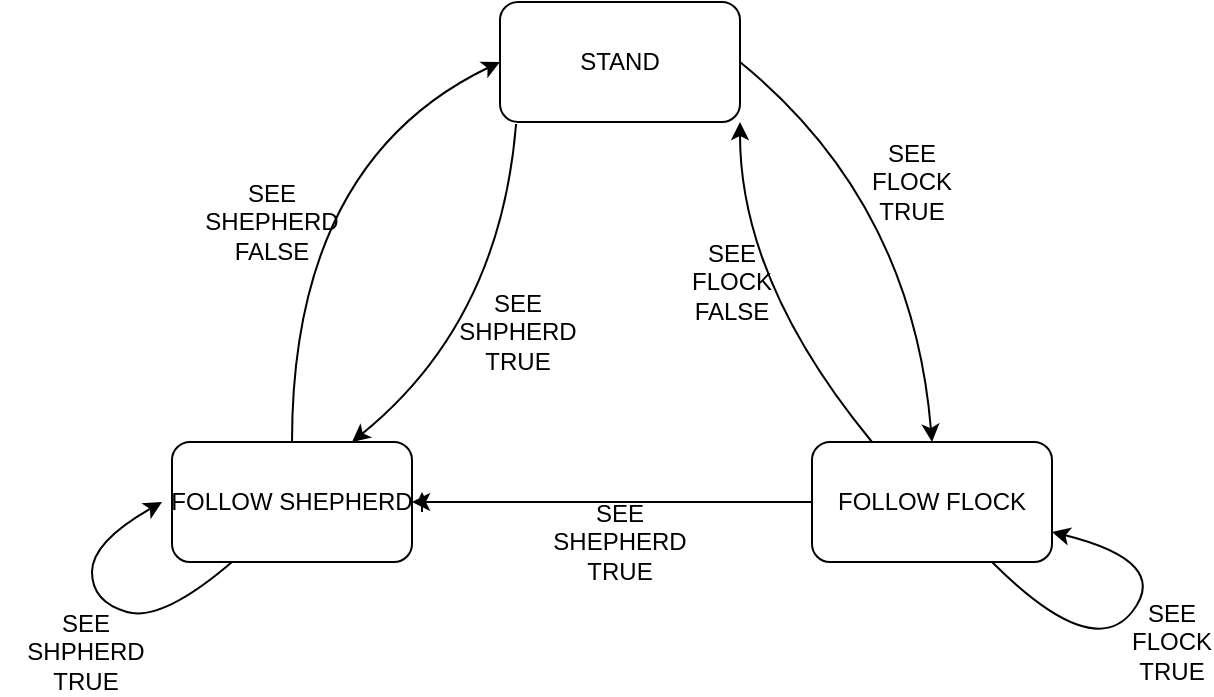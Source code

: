 <mxfile version="13.7.5" type="device"><diagram id="ewvR0jK8yGJAClVOSoCF" name="Page-1"><mxGraphModel dx="868" dy="488" grid="1" gridSize="10" guides="1" tooltips="1" connect="1" arrows="1" fold="1" page="1" pageScale="1" pageWidth="827" pageHeight="1169" math="0" shadow="0"><root><mxCell id="0"/><mxCell id="1" parent="0"/><mxCell id="vZX2aIHDn8Z_chaG0v-z-1" value="" style="rounded=1;whiteSpace=wrap;html=1;" vertex="1" parent="1"><mxGeometry x="354" y="80" width="120" height="60" as="geometry"/></mxCell><mxCell id="vZX2aIHDn8Z_chaG0v-z-2" value="" style="rounded=1;whiteSpace=wrap;html=1;" vertex="1" parent="1"><mxGeometry x="190" y="300" width="120" height="60" as="geometry"/></mxCell><mxCell id="vZX2aIHDn8Z_chaG0v-z-3" value="" style="rounded=1;whiteSpace=wrap;html=1;" vertex="1" parent="1"><mxGeometry x="510" y="300" width="120" height="60" as="geometry"/></mxCell><mxCell id="vZX2aIHDn8Z_chaG0v-z-5" value="STAND" style="text;html=1;strokeColor=none;fillColor=none;align=center;verticalAlign=middle;whiteSpace=wrap;rounded=0;" vertex="1" parent="1"><mxGeometry x="394" y="100" width="40" height="20" as="geometry"/></mxCell><mxCell id="vZX2aIHDn8Z_chaG0v-z-6" value="FOLLOW SHEPHERD" style="text;html=1;strokeColor=none;fillColor=none;align=center;verticalAlign=middle;whiteSpace=wrap;rounded=0;" vertex="1" parent="1"><mxGeometry x="185" y="320" width="130" height="20" as="geometry"/></mxCell><mxCell id="vZX2aIHDn8Z_chaG0v-z-7" value="FOLLOW FLOCK" style="text;html=1;strokeColor=none;fillColor=none;align=center;verticalAlign=middle;whiteSpace=wrap;rounded=0;" vertex="1" parent="1"><mxGeometry x="510" y="320" width="120" height="20" as="geometry"/></mxCell><mxCell id="vZX2aIHDn8Z_chaG0v-z-8" value="" style="endArrow=classic;html=1;entryX=0;entryY=0.5;entryDx=0;entryDy=0;curved=1;exitX=0.5;exitY=0;exitDx=0;exitDy=0;fillColor=#fff2cc;endSize=0;strokeColor=none;" edge="1" parent="1" source="vZX2aIHDn8Z_chaG0v-z-2" target="vZX2aIHDn8Z_chaG0v-z-1"><mxGeometry width="50" height="50" relative="1" as="geometry"><mxPoint x="260" y="210" as="sourcePoint"/><mxPoint x="440" y="210" as="targetPoint"/><Array as="points"><mxPoint x="240" y="240"/><mxPoint x="260" y="170"/><mxPoint x="290" y="150"/></Array></mxGeometry></mxCell><mxCell id="vZX2aIHDn8Z_chaG0v-z-9" value="SEE SHPHERD TRUE" style="text;html=1;strokeColor=none;fillColor=none;align=center;verticalAlign=middle;whiteSpace=wrap;rounded=0;" vertex="1" parent="1"><mxGeometry x="320" y="230" width="86" height="30" as="geometry"/></mxCell><mxCell id="vZX2aIHDn8Z_chaG0v-z-10" value="" style="curved=1;endArrow=classic;html=1;fillColor=#fff2cc;entryX=0;entryY=0.5;entryDx=0;entryDy=0;exitX=0.5;exitY=0;exitDx=0;exitDy=0;" edge="1" parent="1" source="vZX2aIHDn8Z_chaG0v-z-2" target="vZX2aIHDn8Z_chaG0v-z-1"><mxGeometry width="50" height="50" relative="1" as="geometry"><mxPoint x="190" y="500" as="sourcePoint"/><mxPoint x="240" y="450" as="targetPoint"/><Array as="points"><mxPoint x="250" y="160"/></Array></mxGeometry></mxCell><mxCell id="vZX2aIHDn8Z_chaG0v-z-11" value="" style="curved=1;endArrow=classic;html=1;fillColor=#fff2cc;exitX=0.067;exitY=1.017;exitDx=0;exitDy=0;entryX=0.75;entryY=0;entryDx=0;entryDy=0;exitPerimeter=0;" edge="1" parent="1" source="vZX2aIHDn8Z_chaG0v-z-1" target="vZX2aIHDn8Z_chaG0v-z-2"><mxGeometry width="50" height="50" relative="1" as="geometry"><mxPoint x="200" y="490" as="sourcePoint"/><mxPoint x="250" y="440" as="targetPoint"/><Array as="points"><mxPoint x="354" y="240"/></Array></mxGeometry></mxCell><mxCell id="vZX2aIHDn8Z_chaG0v-z-12" style="edgeStyle=none;curved=1;orthogonalLoop=1;jettySize=auto;html=1;exitX=1;exitY=0.75;exitDx=0;exitDy=0;entryX=1;entryY=0.25;entryDx=0;entryDy=0;endSize=0;fillColor=#fff2cc;" edge="1" parent="1" source="vZX2aIHDn8Z_chaG0v-z-6" target="vZX2aIHDn8Z_chaG0v-z-6"><mxGeometry relative="1" as="geometry"/></mxCell><mxCell id="vZX2aIHDn8Z_chaG0v-z-13" value="SEE FLOCK TRUE" style="text;html=1;strokeColor=none;fillColor=none;align=center;verticalAlign=middle;whiteSpace=wrap;rounded=0;" vertex="1" parent="1"><mxGeometry x="540" y="160" width="40" height="20" as="geometry"/></mxCell><mxCell id="vZX2aIHDn8Z_chaG0v-z-14" value="SEE SHEPHERD FALSE" style="text;html=1;strokeColor=none;fillColor=none;align=center;verticalAlign=middle;whiteSpace=wrap;rounded=0;" vertex="1" parent="1"><mxGeometry x="220" y="180" width="40" height="20" as="geometry"/></mxCell><mxCell id="vZX2aIHDn8Z_chaG0v-z-15" value="" style="curved=1;endArrow=classic;html=1;fillColor=#fff2cc;entryX=1;entryY=1;entryDx=0;entryDy=0;exitX=0.25;exitY=0;exitDx=0;exitDy=0;" edge="1" parent="1" source="vZX2aIHDn8Z_chaG0v-z-3" target="vZX2aIHDn8Z_chaG0v-z-1"><mxGeometry width="50" height="50" relative="1" as="geometry"><mxPoint x="390" y="220" as="sourcePoint"/><mxPoint x="440" y="170" as="targetPoint"/><Array as="points"><mxPoint x="474" y="220"/></Array></mxGeometry></mxCell><mxCell id="vZX2aIHDn8Z_chaG0v-z-17" value="" style="curved=1;endArrow=classic;html=1;fillColor=#fff2cc;exitX=1;exitY=0.5;exitDx=0;exitDy=0;entryX=0.5;entryY=0;entryDx=0;entryDy=0;" edge="1" parent="1" source="vZX2aIHDn8Z_chaG0v-z-1" target="vZX2aIHDn8Z_chaG0v-z-3"><mxGeometry width="50" height="50" relative="1" as="geometry"><mxPoint x="520" y="240" as="sourcePoint"/><mxPoint x="570" y="190" as="targetPoint"/><Array as="points"><mxPoint x="560" y="180"/></Array></mxGeometry></mxCell><mxCell id="vZX2aIHDn8Z_chaG0v-z-18" value="SEE FLOCK FALSE" style="text;html=1;strokeColor=none;fillColor=none;align=center;verticalAlign=middle;whiteSpace=wrap;rounded=0;" vertex="1" parent="1"><mxGeometry x="450" y="210" width="40" height="20" as="geometry"/></mxCell><mxCell id="vZX2aIHDn8Z_chaG0v-z-24" value="" style="endArrow=classic;html=1;fillColor=#fff2cc;exitX=0;exitY=0.5;exitDx=0;exitDy=0;" edge="1" parent="1" source="vZX2aIHDn8Z_chaG0v-z-7"><mxGeometry width="50" height="50" relative="1" as="geometry"><mxPoint x="390" y="380" as="sourcePoint"/><mxPoint x="310" y="330" as="targetPoint"/></mxGeometry></mxCell><mxCell id="vZX2aIHDn8Z_chaG0v-z-25" value="SEE SHEPHERD TRUE" style="text;html=1;strokeColor=none;fillColor=none;align=center;verticalAlign=middle;whiteSpace=wrap;rounded=0;" vertex="1" parent="1"><mxGeometry x="393.5" y="340" width="40" height="20" as="geometry"/></mxCell><mxCell id="vZX2aIHDn8Z_chaG0v-z-31" value="" style="curved=1;endArrow=classic;html=1;fillColor=#fff2cc;entryX=0;entryY=0.5;entryDx=0;entryDy=0;exitX=0.25;exitY=1;exitDx=0;exitDy=0;" edge="1" parent="1" source="vZX2aIHDn8Z_chaG0v-z-2" target="vZX2aIHDn8Z_chaG0v-z-6"><mxGeometry width="50" height="50" relative="1" as="geometry"><mxPoint x="130" y="390" as="sourcePoint"/><mxPoint x="180" y="340" as="targetPoint"/><Array as="points"><mxPoint x="185" y="390"/><mxPoint x="150" y="380"/><mxPoint x="150" y="350"/></Array></mxGeometry></mxCell><mxCell id="vZX2aIHDn8Z_chaG0v-z-33" value="SEE SHPHERD TRUE" style="text;html=1;strokeColor=none;fillColor=none;align=center;verticalAlign=middle;whiteSpace=wrap;rounded=0;" vertex="1" parent="1"><mxGeometry x="104" y="390" width="86" height="30" as="geometry"/></mxCell><mxCell id="vZX2aIHDn8Z_chaG0v-z-34" value="" style="curved=1;endArrow=classic;html=1;fillColor=#fff2cc;entryX=1;entryY=0.75;entryDx=0;entryDy=0;exitX=0.75;exitY=1;exitDx=0;exitDy=0;" edge="1" parent="1" source="vZX2aIHDn8Z_chaG0v-z-3" target="vZX2aIHDn8Z_chaG0v-z-3"><mxGeometry width="50" height="50" relative="1" as="geometry"><mxPoint x="660" y="400" as="sourcePoint"/><mxPoint x="625" y="370" as="targetPoint"/><Array as="points"><mxPoint x="650" y="410"/><mxPoint x="690" y="360"/></Array></mxGeometry></mxCell><mxCell id="vZX2aIHDn8Z_chaG0v-z-35" value="SEE FLOCK TRUE" style="text;html=1;strokeColor=none;fillColor=none;align=center;verticalAlign=middle;whiteSpace=wrap;rounded=0;" vertex="1" parent="1"><mxGeometry x="670" y="390" width="40" height="20" as="geometry"/></mxCell></root></mxGraphModel></diagram></mxfile>